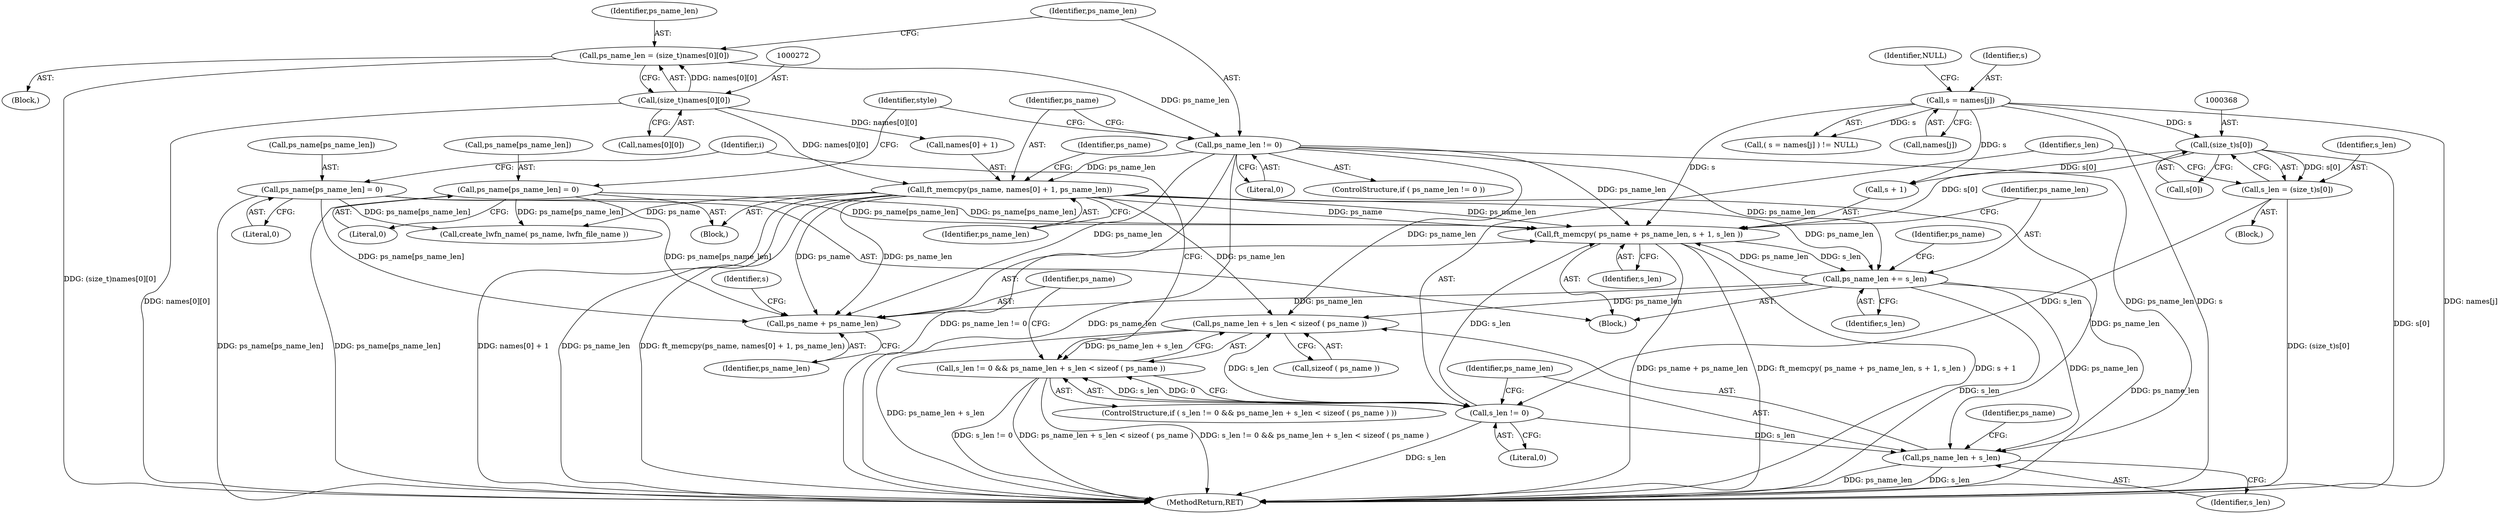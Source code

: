 digraph "0_savannah_18a8f0d9943369449bc4de92d411c78fb08d616c@API" {
"1000384" [label="(Call,ft_memcpy( ps_name + ps_name_len, s + 1, s_len ))"];
"1000395" [label="(Call,ps_name[ps_name_len] = 0)"];
"1000283" [label="(Call,ft_memcpy(ps_name, names[0] + 1, ps_name_len))"];
"1000271" [label="(Call,(size_t)names[0][0])"];
"1000279" [label="(Call,ps_name_len != 0)"];
"1000269" [label="(Call,ps_name_len = (size_t)names[0][0])"];
"1000296" [label="(Call,ps_name[ps_name_len] = 0)"];
"1000392" [label="(Call,ps_name_len += s_len)"];
"1000384" [label="(Call,ft_memcpy( ps_name + ps_name_len, s + 1, s_len ))"];
"1000367" [label="(Call,(size_t)s[0])"];
"1000357" [label="(Call,s = names[j])"];
"1000374" [label="(Call,s_len != 0)"];
"1000365" [label="(Call,s_len = (size_t)s[0])"];
"1000377" [label="(Call,ps_name_len + s_len < sizeof ( ps_name ))"];
"1000373" [label="(Call,s_len != 0 && ps_name_len + s_len < sizeof ( ps_name ))"];
"1000378" [label="(Call,ps_name_len + s_len)"];
"1000385" [label="(Call,ps_name + ps_name_len)"];
"1000388" [label="(Call,s + 1)"];
"1000392" [label="(Call,ps_name_len += s_len)"];
"1000270" [label="(Identifier,ps_name_len)"];
"1000369" [label="(Call,s[0])"];
"1000271" [label="(Call,(size_t)names[0][0])"];
"1000362" [label="(Identifier,NULL)"];
"1000380" [label="(Identifier,s_len)"];
"1000279" [label="(Call,ps_name_len != 0)"];
"1000366" [label="(Identifier,s_len)"];
"1000367" [label="(Call,(size_t)s[0])"];
"1000285" [label="(Call,names[0] + 1)"];
"1000385" [label="(Call,ps_name + ps_name_len)"];
"1000393" [label="(Identifier,ps_name_len)"];
"1000273" [label="(Call,names[0][0])"];
"1000374" [label="(Call,s_len != 0)"];
"1000283" [label="(Call,ft_memcpy(ps_name, names[0] + 1, ps_name_len))"];
"1000340" [label="(Identifier,i)"];
"1000290" [label="(Identifier,ps_name_len)"];
"1000396" [label="(Call,ps_name[ps_name_len])"];
"1000394" [label="(Identifier,s_len)"];
"1000391" [label="(Identifier,s_len)"];
"1000358" [label="(Identifier,s)"];
"1000357" [label="(Call,s = names[j])"];
"1000306" [label="(Identifier,style)"];
"1000297" [label="(Call,ps_name[ps_name_len])"];
"1000399" [label="(Literal,0)"];
"1000356" [label="(Call,( s = names[j] ) != NULL)"];
"1000296" [label="(Call,ps_name[ps_name_len] = 0)"];
"1000376" [label="(Literal,0)"];
"1000281" [label="(Literal,0)"];
"1000365" [label="(Call,s_len = (size_t)s[0])"];
"1000282" [label="(Block,)"];
"1000403" [label="(MethodReturn,RET)"];
"1000359" [label="(Call,names[j])"];
"1000375" [label="(Identifier,s_len)"];
"1000293" [label="(Identifier,ps_name)"];
"1000382" [label="(Identifier,ps_name)"];
"1000377" [label="(Call,ps_name_len + s_len < sizeof ( ps_name ))"];
"1000381" [label="(Call,sizeof ( ps_name ))"];
"1000379" [label="(Identifier,ps_name_len)"];
"1000372" [label="(ControlStructure,if ( s_len != 0 && ps_name_len + s_len < sizeof ( ps_name ) ))"];
"1000389" [label="(Identifier,s)"];
"1000363" [label="(Block,)"];
"1000395" [label="(Call,ps_name[ps_name_len] = 0)"];
"1000373" [label="(Call,s_len != 0 && ps_name_len + s_len < sizeof ( ps_name ))"];
"1000378" [label="(Call,ps_name_len + s_len)"];
"1000280" [label="(Identifier,ps_name_len)"];
"1000397" [label="(Identifier,ps_name)"];
"1000386" [label="(Identifier,ps_name)"];
"1000400" [label="(Call,create_lwfn_name( ps_name, lwfn_file_name ))"];
"1000269" [label="(Call,ps_name_len = (size_t)names[0][0])"];
"1000267" [label="(Block,)"];
"1000384" [label="(Call,ft_memcpy( ps_name + ps_name_len, s + 1, s_len ))"];
"1000383" [label="(Block,)"];
"1000300" [label="(Literal,0)"];
"1000284" [label="(Identifier,ps_name)"];
"1000278" [label="(ControlStructure,if ( ps_name_len != 0 ))"];
"1000387" [label="(Identifier,ps_name_len)"];
"1000384" -> "1000383"  [label="AST: "];
"1000384" -> "1000391"  [label="CFG: "];
"1000385" -> "1000384"  [label="AST: "];
"1000388" -> "1000384"  [label="AST: "];
"1000391" -> "1000384"  [label="AST: "];
"1000393" -> "1000384"  [label="CFG: "];
"1000384" -> "1000403"  [label="DDG: ft_memcpy( ps_name + ps_name_len, s + 1, s_len )"];
"1000384" -> "1000403"  [label="DDG: s + 1"];
"1000384" -> "1000403"  [label="DDG: ps_name + ps_name_len"];
"1000395" -> "1000384"  [label="DDG: ps_name[ps_name_len]"];
"1000283" -> "1000384"  [label="DDG: ps_name"];
"1000283" -> "1000384"  [label="DDG: ps_name_len"];
"1000296" -> "1000384"  [label="DDG: ps_name[ps_name_len]"];
"1000392" -> "1000384"  [label="DDG: ps_name_len"];
"1000279" -> "1000384"  [label="DDG: ps_name_len"];
"1000367" -> "1000384"  [label="DDG: s[0]"];
"1000357" -> "1000384"  [label="DDG: s"];
"1000374" -> "1000384"  [label="DDG: s_len"];
"1000384" -> "1000392"  [label="DDG: s_len"];
"1000395" -> "1000383"  [label="AST: "];
"1000395" -> "1000399"  [label="CFG: "];
"1000396" -> "1000395"  [label="AST: "];
"1000399" -> "1000395"  [label="AST: "];
"1000340" -> "1000395"  [label="CFG: "];
"1000395" -> "1000403"  [label="DDG: ps_name[ps_name_len]"];
"1000395" -> "1000385"  [label="DDG: ps_name[ps_name_len]"];
"1000395" -> "1000400"  [label="DDG: ps_name[ps_name_len]"];
"1000283" -> "1000282"  [label="AST: "];
"1000283" -> "1000290"  [label="CFG: "];
"1000284" -> "1000283"  [label="AST: "];
"1000285" -> "1000283"  [label="AST: "];
"1000290" -> "1000283"  [label="AST: "];
"1000293" -> "1000283"  [label="CFG: "];
"1000283" -> "1000403"  [label="DDG: names[0] + 1"];
"1000283" -> "1000403"  [label="DDG: ps_name_len"];
"1000283" -> "1000403"  [label="DDG: ft_memcpy(ps_name, names[0] + 1, ps_name_len)"];
"1000271" -> "1000283"  [label="DDG: names[0][0]"];
"1000279" -> "1000283"  [label="DDG: ps_name_len"];
"1000283" -> "1000377"  [label="DDG: ps_name_len"];
"1000283" -> "1000378"  [label="DDG: ps_name_len"];
"1000283" -> "1000385"  [label="DDG: ps_name"];
"1000283" -> "1000385"  [label="DDG: ps_name_len"];
"1000283" -> "1000392"  [label="DDG: ps_name_len"];
"1000283" -> "1000400"  [label="DDG: ps_name"];
"1000271" -> "1000269"  [label="AST: "];
"1000271" -> "1000273"  [label="CFG: "];
"1000272" -> "1000271"  [label="AST: "];
"1000273" -> "1000271"  [label="AST: "];
"1000269" -> "1000271"  [label="CFG: "];
"1000271" -> "1000403"  [label="DDG: names[0][0]"];
"1000271" -> "1000269"  [label="DDG: names[0][0]"];
"1000271" -> "1000285"  [label="DDG: names[0][0]"];
"1000279" -> "1000278"  [label="AST: "];
"1000279" -> "1000281"  [label="CFG: "];
"1000280" -> "1000279"  [label="AST: "];
"1000281" -> "1000279"  [label="AST: "];
"1000284" -> "1000279"  [label="CFG: "];
"1000306" -> "1000279"  [label="CFG: "];
"1000279" -> "1000403"  [label="DDG: ps_name_len"];
"1000279" -> "1000403"  [label="DDG: ps_name_len != 0"];
"1000269" -> "1000279"  [label="DDG: ps_name_len"];
"1000279" -> "1000377"  [label="DDG: ps_name_len"];
"1000279" -> "1000378"  [label="DDG: ps_name_len"];
"1000279" -> "1000385"  [label="DDG: ps_name_len"];
"1000279" -> "1000392"  [label="DDG: ps_name_len"];
"1000269" -> "1000267"  [label="AST: "];
"1000270" -> "1000269"  [label="AST: "];
"1000280" -> "1000269"  [label="CFG: "];
"1000269" -> "1000403"  [label="DDG: (size_t)names[0][0]"];
"1000296" -> "1000282"  [label="AST: "];
"1000296" -> "1000300"  [label="CFG: "];
"1000297" -> "1000296"  [label="AST: "];
"1000300" -> "1000296"  [label="AST: "];
"1000306" -> "1000296"  [label="CFG: "];
"1000296" -> "1000403"  [label="DDG: ps_name[ps_name_len]"];
"1000296" -> "1000385"  [label="DDG: ps_name[ps_name_len]"];
"1000296" -> "1000400"  [label="DDG: ps_name[ps_name_len]"];
"1000392" -> "1000383"  [label="AST: "];
"1000392" -> "1000394"  [label="CFG: "];
"1000393" -> "1000392"  [label="AST: "];
"1000394" -> "1000392"  [label="AST: "];
"1000397" -> "1000392"  [label="CFG: "];
"1000392" -> "1000403"  [label="DDG: s_len"];
"1000392" -> "1000403"  [label="DDG: ps_name_len"];
"1000392" -> "1000377"  [label="DDG: ps_name_len"];
"1000392" -> "1000378"  [label="DDG: ps_name_len"];
"1000392" -> "1000385"  [label="DDG: ps_name_len"];
"1000367" -> "1000365"  [label="AST: "];
"1000367" -> "1000369"  [label="CFG: "];
"1000368" -> "1000367"  [label="AST: "];
"1000369" -> "1000367"  [label="AST: "];
"1000365" -> "1000367"  [label="CFG: "];
"1000367" -> "1000403"  [label="DDG: s[0]"];
"1000367" -> "1000365"  [label="DDG: s[0]"];
"1000357" -> "1000367"  [label="DDG: s"];
"1000367" -> "1000388"  [label="DDG: s[0]"];
"1000357" -> "1000356"  [label="AST: "];
"1000357" -> "1000359"  [label="CFG: "];
"1000358" -> "1000357"  [label="AST: "];
"1000359" -> "1000357"  [label="AST: "];
"1000362" -> "1000357"  [label="CFG: "];
"1000357" -> "1000403"  [label="DDG: s"];
"1000357" -> "1000403"  [label="DDG: names[j]"];
"1000357" -> "1000356"  [label="DDG: s"];
"1000357" -> "1000388"  [label="DDG: s"];
"1000374" -> "1000373"  [label="AST: "];
"1000374" -> "1000376"  [label="CFG: "];
"1000375" -> "1000374"  [label="AST: "];
"1000376" -> "1000374"  [label="AST: "];
"1000379" -> "1000374"  [label="CFG: "];
"1000373" -> "1000374"  [label="CFG: "];
"1000374" -> "1000403"  [label="DDG: s_len"];
"1000374" -> "1000373"  [label="DDG: s_len"];
"1000374" -> "1000373"  [label="DDG: 0"];
"1000365" -> "1000374"  [label="DDG: s_len"];
"1000374" -> "1000377"  [label="DDG: s_len"];
"1000374" -> "1000378"  [label="DDG: s_len"];
"1000365" -> "1000363"  [label="AST: "];
"1000366" -> "1000365"  [label="AST: "];
"1000375" -> "1000365"  [label="CFG: "];
"1000365" -> "1000403"  [label="DDG: (size_t)s[0]"];
"1000377" -> "1000373"  [label="AST: "];
"1000377" -> "1000381"  [label="CFG: "];
"1000378" -> "1000377"  [label="AST: "];
"1000381" -> "1000377"  [label="AST: "];
"1000373" -> "1000377"  [label="CFG: "];
"1000377" -> "1000403"  [label="DDG: ps_name_len + s_len"];
"1000377" -> "1000373"  [label="DDG: ps_name_len + s_len"];
"1000373" -> "1000372"  [label="AST: "];
"1000386" -> "1000373"  [label="CFG: "];
"1000340" -> "1000373"  [label="CFG: "];
"1000373" -> "1000403"  [label="DDG: ps_name_len + s_len < sizeof ( ps_name )"];
"1000373" -> "1000403"  [label="DDG: s_len != 0 && ps_name_len + s_len < sizeof ( ps_name )"];
"1000373" -> "1000403"  [label="DDG: s_len != 0"];
"1000378" -> "1000380"  [label="CFG: "];
"1000379" -> "1000378"  [label="AST: "];
"1000380" -> "1000378"  [label="AST: "];
"1000382" -> "1000378"  [label="CFG: "];
"1000378" -> "1000403"  [label="DDG: s_len"];
"1000378" -> "1000403"  [label="DDG: ps_name_len"];
"1000385" -> "1000387"  [label="CFG: "];
"1000386" -> "1000385"  [label="AST: "];
"1000387" -> "1000385"  [label="AST: "];
"1000389" -> "1000385"  [label="CFG: "];
}
